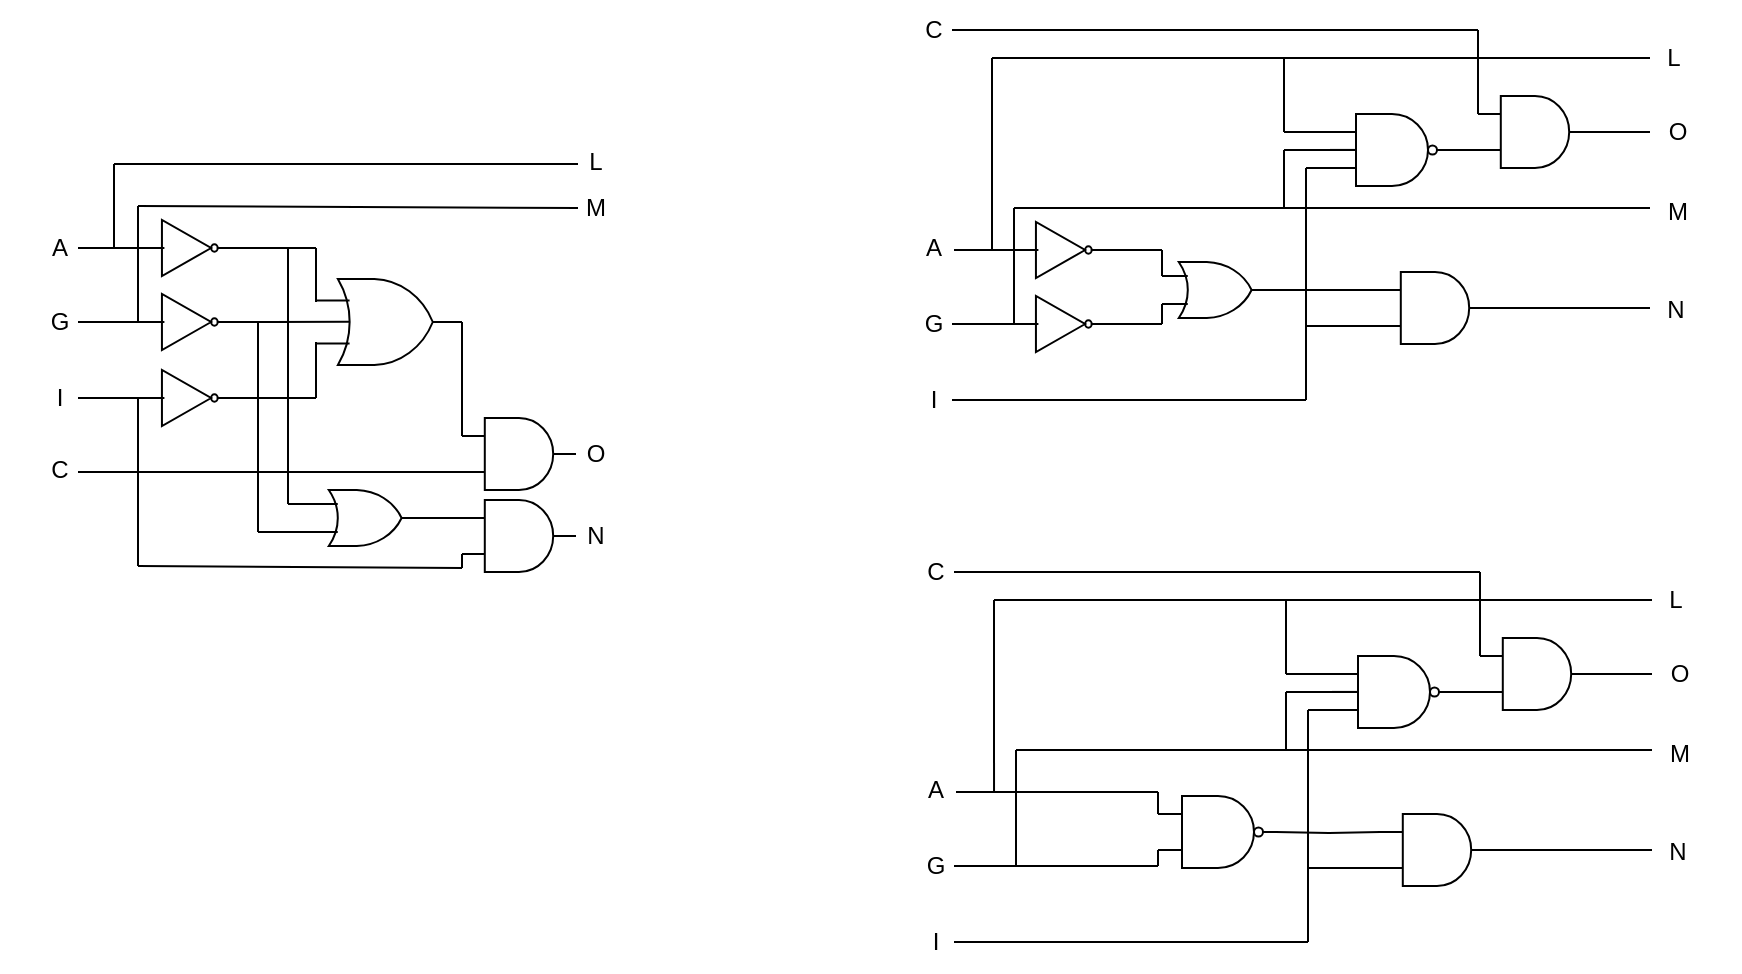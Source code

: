 <mxfile version="22.1.11" type="device">
  <diagram name="Page-1" id="7e0a89b8-554c-2b80-1dc8-d5c74ca68de4">
    <mxGraphModel dx="719" dy="374" grid="0" gridSize="1" guides="1" tooltips="1" connect="1" arrows="1" fold="1" page="1" pageScale="1" pageWidth="1100" pageHeight="850" background="none" math="0" shadow="0">
      <root>
        <mxCell id="0" />
        <mxCell id="1" parent="0" />
        <mxCell id="eKq03XPYlCZtATD7Uhrz-28" value="&lt;font color=&quot;#000000&quot;&gt;C&lt;/font&gt;" style="text;html=1;strokeColor=none;fillColor=none;align=center;verticalAlign=middle;whiteSpace=wrap;rounded=1;fontColor=#FFFFFF;labelBackgroundColor=none;" parent="1" vertex="1">
          <mxGeometry x="103" y="402" width="60" height="30" as="geometry" />
        </mxCell>
        <mxCell id="eKq03XPYlCZtATD7Uhrz-29" value="&lt;font color=&quot;#000000&quot;&gt;I&lt;/font&gt;" style="text;html=1;strokeColor=none;fillColor=none;align=center;verticalAlign=middle;whiteSpace=wrap;rounded=1;fontColor=#FFFFFF;labelBackgroundColor=none;" parent="1" vertex="1">
          <mxGeometry x="103" y="366" width="60" height="30" as="geometry" />
        </mxCell>
        <mxCell id="eKq03XPYlCZtATD7Uhrz-71" value="&lt;font color=&quot;#000000&quot;&gt;O&lt;/font&gt;" style="text;html=1;strokeColor=none;fillColor=none;align=center;verticalAlign=middle;whiteSpace=wrap;rounded=1;fontColor=#FFFFFF;labelBackgroundColor=none;" parent="1" vertex="1">
          <mxGeometry x="371" y="394" width="60" height="30" as="geometry" />
        </mxCell>
        <mxCell id="Qxl0rRIPpHOxQfB9q_Nb-8" value="" style="endArrow=none;html=1;rounded=1;strokeColor=default;fontColor=#FFFFFF;" parent="1" edge="1">
          <mxGeometry width="50" height="50" relative="1" as="geometry">
            <mxPoint x="142" y="381" as="sourcePoint" />
            <mxPoint x="177" y="380.97" as="targetPoint" />
          </mxGeometry>
        </mxCell>
        <mxCell id="Qxl0rRIPpHOxQfB9q_Nb-13" value="" style="verticalLabelPosition=bottom;shadow=0;dashed=0;align=center;html=1;verticalAlign=top;shape=mxgraph.electrical.logic_gates.inverter_2;fillColor=none;strokeColor=default;" parent="1" vertex="1">
          <mxGeometry x="177" y="367" width="41" height="28" as="geometry" />
        </mxCell>
        <mxCell id="Qxl0rRIPpHOxQfB9q_Nb-15" value="" style="verticalLabelPosition=bottom;shadow=0;dashed=0;align=center;html=1;verticalAlign=top;shape=mxgraph.electrical.logic_gates.logic_gate;operation=or;fillColor=none;strokeColor=default;" parent="1" vertex="1">
          <mxGeometry x="261" y="321.5" width="73" height="43" as="geometry" />
        </mxCell>
        <mxCell id="Qxl0rRIPpHOxQfB9q_Nb-16" value="" style="endArrow=none;html=1;rounded=0;entryX=1;entryY=0.5;entryDx=0;entryDy=0;entryPerimeter=0;strokeColor=default;" parent="1" edge="1">
          <mxGeometry width="50" height="50" relative="1" as="geometry">
            <mxPoint x="261" y="306" as="sourcePoint" />
            <mxPoint x="238.0" y="306.0" as="targetPoint" />
          </mxGeometry>
        </mxCell>
        <mxCell id="Qxl0rRIPpHOxQfB9q_Nb-17" value="" style="endArrow=none;html=1;rounded=0;strokeColor=default;exitX=0;exitY=0.267;exitDx=0;exitDy=0;exitPerimeter=0;" parent="1" source="Qxl0rRIPpHOxQfB9q_Nb-15" edge="1">
          <mxGeometry width="50" height="50" relative="1" as="geometry">
            <mxPoint x="261" y="325" as="sourcePoint" />
            <mxPoint x="261" y="306" as="targetPoint" />
          </mxGeometry>
        </mxCell>
        <mxCell id="Qxl0rRIPpHOxQfB9q_Nb-19" value="" style="endArrow=none;html=1;rounded=0;strokeColor=default;exitX=0.232;exitY=0.497;exitDx=0;exitDy=0;exitPerimeter=0;" parent="1" source="Qxl0rRIPpHOxQfB9q_Nb-15" edge="1">
          <mxGeometry width="50" height="50" relative="1" as="geometry">
            <mxPoint x="238" y="370" as="sourcePoint" />
            <mxPoint x="238" y="343" as="targetPoint" />
          </mxGeometry>
        </mxCell>
        <mxCell id="Qxl0rRIPpHOxQfB9q_Nb-20" value="" style="endArrow=none;html=1;rounded=0;strokeColor=default;" parent="1" edge="1">
          <mxGeometry width="50" height="50" relative="1" as="geometry">
            <mxPoint x="261" y="381" as="sourcePoint" />
            <mxPoint x="261" y="353" as="targetPoint" />
          </mxGeometry>
        </mxCell>
        <mxCell id="Qxl0rRIPpHOxQfB9q_Nb-22" value="" style="endArrow=none;html=1;rounded=0;entryX=1;entryY=0.5;entryDx=0;entryDy=0;entryPerimeter=0;strokeColor=default;" parent="1" edge="1">
          <mxGeometry width="50" height="50" relative="1" as="geometry">
            <mxPoint x="261" y="381" as="sourcePoint" />
            <mxPoint x="218" y="380.97" as="targetPoint" />
          </mxGeometry>
        </mxCell>
        <mxCell id="Qxl0rRIPpHOxQfB9q_Nb-24" value="" style="endArrow=none;html=1;rounded=0;strokeColor=default;" parent="1" edge="1">
          <mxGeometry width="50" height="50" relative="1" as="geometry">
            <mxPoint x="335" y="418" as="sourcePoint" />
            <mxPoint x="142" y="418" as="targetPoint" />
          </mxGeometry>
        </mxCell>
        <mxCell id="Qxl0rRIPpHOxQfB9q_Nb-25" value="" style="endArrow=none;html=1;rounded=0;strokeColor=default;exitX=0;exitY=0.25;exitDx=0;exitDy=0;exitPerimeter=0;" parent="1" source="Qxl0rRIPpHOxQfB9q_Nb-26" edge="1">
          <mxGeometry width="50" height="50" relative="1" as="geometry">
            <mxPoint x="334" y="401" as="sourcePoint" />
            <mxPoint x="334" y="343" as="targetPoint" />
          </mxGeometry>
        </mxCell>
        <mxCell id="Qxl0rRIPpHOxQfB9q_Nb-26" value="" style="verticalLabelPosition=bottom;shadow=0;dashed=0;align=center;html=1;verticalAlign=top;shape=mxgraph.electrical.logic_gates.logic_gate;operation=and;fillColor=none;strokeColor=default;" parent="1" vertex="1">
          <mxGeometry x="334" y="391" width="57" height="36" as="geometry" />
        </mxCell>
        <mxCell id="2BmUMJ3nlHUmstVJ6i5O-1" value="" style="endArrow=none;html=1;rounded=0;strokeColor=default;" parent="1" edge="1">
          <mxGeometry width="50" height="50" relative="1" as="geometry">
            <mxPoint x="247" y="434" as="sourcePoint" />
            <mxPoint x="247" y="306" as="targetPoint" />
          </mxGeometry>
        </mxCell>
        <mxCell id="2BmUMJ3nlHUmstVJ6i5O-2" value="" style="endArrow=none;html=1;rounded=0;strokeColor=default;" parent="1" edge="1">
          <mxGeometry width="50" height="50" relative="1" as="geometry">
            <mxPoint x="232" y="448" as="sourcePoint" />
            <mxPoint x="232" y="343" as="targetPoint" />
          </mxGeometry>
        </mxCell>
        <mxCell id="2BmUMJ3nlHUmstVJ6i5O-3" value="" style="endArrow=none;html=1;rounded=0;strokeColor=default;" parent="1" edge="1">
          <mxGeometry width="50" height="50" relative="1" as="geometry">
            <mxPoint x="259" y="434" as="sourcePoint" />
            <mxPoint x="247" y="434" as="targetPoint" />
          </mxGeometry>
        </mxCell>
        <mxCell id="2BmUMJ3nlHUmstVJ6i5O-4" value="" style="endArrow=none;html=1;rounded=0;strokeColor=default;" parent="1" edge="1">
          <mxGeometry width="50" height="50" relative="1" as="geometry">
            <mxPoint x="259" y="448" as="sourcePoint" />
            <mxPoint x="232" y="448" as="targetPoint" />
          </mxGeometry>
        </mxCell>
        <mxCell id="2BmUMJ3nlHUmstVJ6i5O-5" value="" style="verticalLabelPosition=bottom;shadow=0;dashed=0;align=center;html=1;verticalAlign=top;shape=mxgraph.electrical.logic_gates.logic_gate;operation=or;fillColor=none;strokeColor=default;" parent="1" vertex="1">
          <mxGeometry x="259" y="427" width="56" height="28" as="geometry" />
        </mxCell>
        <mxCell id="2BmUMJ3nlHUmstVJ6i5O-6" value="" style="endArrow=none;html=1;rounded=0;strokeColor=default;" parent="1" edge="1">
          <mxGeometry width="50" height="50" relative="1" as="geometry">
            <mxPoint x="172" y="465" as="sourcePoint" />
            <mxPoint x="172" y="381" as="targetPoint" />
          </mxGeometry>
        </mxCell>
        <mxCell id="2BmUMJ3nlHUmstVJ6i5O-7" value="" style="endArrow=none;html=1;rounded=0;strokeColor=default;" parent="1" edge="1">
          <mxGeometry width="50" height="50" relative="1" as="geometry">
            <mxPoint x="334" y="466" as="sourcePoint" />
            <mxPoint x="172" y="465" as="targetPoint" />
          </mxGeometry>
        </mxCell>
        <mxCell id="2BmUMJ3nlHUmstVJ6i5O-8" value="" style="verticalLabelPosition=bottom;shadow=0;dashed=0;align=center;html=1;verticalAlign=top;shape=mxgraph.electrical.logic_gates.logic_gate;operation=and;fillColor=none;strokeColor=default;" parent="1" vertex="1">
          <mxGeometry x="334" y="432" width="57" height="36" as="geometry" />
        </mxCell>
        <mxCell id="2BmUMJ3nlHUmstVJ6i5O-9" value="" style="endArrow=none;html=1;rounded=0;strokeColor=default;" parent="1" edge="1">
          <mxGeometry width="50" height="50" relative="1" as="geometry">
            <mxPoint x="334" y="466" as="sourcePoint" />
            <mxPoint x="334" y="459" as="targetPoint" />
          </mxGeometry>
        </mxCell>
        <mxCell id="2BmUMJ3nlHUmstVJ6i5O-10" value="&lt;font color=&quot;#000000&quot;&gt;N&lt;/font&gt;" style="text;html=1;strokeColor=none;fillColor=none;align=center;verticalAlign=middle;whiteSpace=wrap;rounded=1;fontColor=#FFFFFF;labelBackgroundColor=none;" parent="1" vertex="1">
          <mxGeometry x="371" y="435" width="60" height="30" as="geometry" />
        </mxCell>
        <mxCell id="2BmUMJ3nlHUmstVJ6i5O-11" value="" style="endArrow=none;html=1;rounded=0;strokeColor=default;" parent="1" edge="1">
          <mxGeometry width="50" height="50" relative="1" as="geometry">
            <mxPoint x="160" y="306" as="sourcePoint" />
            <mxPoint x="160" y="264" as="targetPoint" />
          </mxGeometry>
        </mxCell>
        <mxCell id="2BmUMJ3nlHUmstVJ6i5O-13" value="" style="endArrow=none;html=1;rounded=0;strokeColor=default;" parent="1" edge="1">
          <mxGeometry width="50" height="50" relative="1" as="geometry">
            <mxPoint x="392" y="264" as="sourcePoint" />
            <mxPoint x="160" y="264" as="targetPoint" />
          </mxGeometry>
        </mxCell>
        <mxCell id="2BmUMJ3nlHUmstVJ6i5O-14" value="" style="endArrow=none;html=1;rounded=0;strokeColor=default;" parent="1" edge="1">
          <mxGeometry width="50" height="50" relative="1" as="geometry">
            <mxPoint x="392" y="286" as="sourcePoint" />
            <mxPoint x="172" y="285" as="targetPoint" />
          </mxGeometry>
        </mxCell>
        <mxCell id="2BmUMJ3nlHUmstVJ6i5O-15" value="&lt;font color=&quot;#000000&quot;&gt;M&lt;/font&gt;" style="text;html=1;strokeColor=none;fillColor=none;align=center;verticalAlign=middle;whiteSpace=wrap;rounded=1;fontColor=#FFFFFF;labelBackgroundColor=none;" parent="1" vertex="1">
          <mxGeometry x="371" y="271" width="60" height="30" as="geometry" />
        </mxCell>
        <mxCell id="2BmUMJ3nlHUmstVJ6i5O-16" value="&lt;font color=&quot;#000000&quot;&gt;L&lt;/font&gt;" style="text;html=1;strokeColor=none;fillColor=none;align=center;verticalAlign=middle;whiteSpace=wrap;rounded=1;fontColor=#FFFFFF;labelBackgroundColor=none;" parent="1" vertex="1">
          <mxGeometry x="371" y="248" width="60" height="30" as="geometry" />
        </mxCell>
        <mxCell id="XIjXLoLlB6vYeK3w1VpP-102" value="&lt;font color=&quot;#000000&quot;&gt;C&lt;/font&gt;" style="text;html=1;strokeColor=none;fillColor=none;align=center;verticalAlign=middle;whiteSpace=wrap;rounded=1;fontColor=#FFFFFF;labelBackgroundColor=none;" parent="1" vertex="1">
          <mxGeometry x="540" y="182" width="60" height="30" as="geometry" />
        </mxCell>
        <mxCell id="XIjXLoLlB6vYeK3w1VpP-103" value="&lt;font color=&quot;#000000&quot;&gt;I&lt;/font&gt;" style="text;html=1;strokeColor=none;fillColor=none;align=center;verticalAlign=middle;whiteSpace=wrap;rounded=1;fontColor=#FFFFFF;labelBackgroundColor=none;" parent="1" vertex="1">
          <mxGeometry x="540" y="367" width="60" height="30" as="geometry" />
        </mxCell>
        <mxCell id="XIjXLoLlB6vYeK3w1VpP-104" value="&lt;font color=&quot;#000000&quot;&gt;G&lt;/font&gt;" style="text;html=1;strokeColor=none;fillColor=none;align=center;verticalAlign=middle;whiteSpace=wrap;rounded=1;fontColor=#FFFFFF;labelBackgroundColor=none;" parent="1" vertex="1">
          <mxGeometry x="540" y="329" width="60" height="30" as="geometry" />
        </mxCell>
        <mxCell id="XIjXLoLlB6vYeK3w1VpP-105" value="" style="endArrow=none;html=1;rounded=1;strokeColor=default;fontColor=#FFFFFF;entryX=0;entryY=0.5;entryDx=0;entryDy=0;entryPerimeter=0;" parent="1" target="XIjXLoLlB6vYeK3w1VpP-110" edge="1">
          <mxGeometry width="50" height="50" relative="1" as="geometry">
            <mxPoint x="580" y="307" as="sourcePoint" />
            <mxPoint x="603" y="307" as="targetPoint" />
          </mxGeometry>
        </mxCell>
        <mxCell id="XIjXLoLlB6vYeK3w1VpP-106" value="&lt;font color=&quot;#000000&quot;&gt;A&lt;/font&gt;" style="text;html=1;strokeColor=none;fillColor=none;align=center;verticalAlign=middle;whiteSpace=wrap;rounded=1;fontColor=#FFFFFF;labelBackgroundColor=none;" parent="1" vertex="1">
          <mxGeometry x="540" y="291" width="60" height="30" as="geometry" />
        </mxCell>
        <mxCell id="XIjXLoLlB6vYeK3w1VpP-107" value="&lt;font color=&quot;#000000&quot;&gt;O&lt;/font&gt;" style="text;html=1;strokeColor=none;fillColor=none;align=center;verticalAlign=middle;whiteSpace=wrap;rounded=1;fontColor=#FFFFFF;labelBackgroundColor=none;" parent="1" vertex="1">
          <mxGeometry x="912" y="233" width="60" height="30" as="geometry" />
        </mxCell>
        <mxCell id="XIjXLoLlB6vYeK3w1VpP-108" value="" style="endArrow=none;html=1;rounded=1;strokeColor=default;fontColor=#FFFFFF;entryX=0;entryY=0.5;entryDx=0;entryDy=0;entryPerimeter=0;" parent="1" target="XIjXLoLlB6vYeK3w1VpP-111" edge="1">
          <mxGeometry width="50" height="50" relative="1" as="geometry">
            <mxPoint x="579" y="343.98" as="sourcePoint" />
            <mxPoint x="602" y="343.98" as="targetPoint" />
          </mxGeometry>
        </mxCell>
        <mxCell id="XIjXLoLlB6vYeK3w1VpP-110" value="" style="verticalLabelPosition=bottom;shadow=0;dashed=0;align=center;html=1;verticalAlign=top;shape=mxgraph.electrical.logic_gates.inverter_2;fillColor=none;strokeColor=default;" parent="1" vertex="1">
          <mxGeometry x="614" y="293" width="41" height="28" as="geometry" />
        </mxCell>
        <mxCell id="XIjXLoLlB6vYeK3w1VpP-111" value="" style="verticalLabelPosition=bottom;shadow=0;dashed=0;align=center;html=1;verticalAlign=top;shape=mxgraph.electrical.logic_gates.inverter_2;fillColor=none;strokeColor=default;" parent="1" vertex="1">
          <mxGeometry x="614" y="330" width="41" height="28" as="geometry" />
        </mxCell>
        <mxCell id="XIjXLoLlB6vYeK3w1VpP-114" value="" style="endArrow=none;html=1;rounded=0;entryX=1;entryY=0.5;entryDx=0;entryDy=0;entryPerimeter=0;strokeColor=default;" parent="1" target="XIjXLoLlB6vYeK3w1VpP-110" edge="1">
          <mxGeometry width="50" height="50" relative="1" as="geometry">
            <mxPoint x="684" y="307" as="sourcePoint" />
            <mxPoint x="752" y="312" as="targetPoint" />
          </mxGeometry>
        </mxCell>
        <mxCell id="XIjXLoLlB6vYeK3w1VpP-115" value="" style="endArrow=none;html=1;rounded=0;strokeColor=default;exitX=0;exitY=0.25;exitDx=0;exitDy=0;exitPerimeter=0;" parent="1" source="XIjXLoLlB6vYeK3w1VpP-127" edge="1">
          <mxGeometry width="50" height="50" relative="1" as="geometry">
            <mxPoint x="684" y="344" as="sourcePoint" />
            <mxPoint x="684" y="307" as="targetPoint" />
          </mxGeometry>
        </mxCell>
        <mxCell id="XIjXLoLlB6vYeK3w1VpP-116" value="" style="endArrow=none;html=1;rounded=0;strokeColor=default;" parent="1" edge="1">
          <mxGeometry width="50" height="50" relative="1" as="geometry">
            <mxPoint x="684" y="344" as="sourcePoint" />
            <mxPoint x="655" y="344" as="targetPoint" />
          </mxGeometry>
        </mxCell>
        <mxCell id="XIjXLoLlB6vYeK3w1VpP-120" value="" style="endArrow=none;html=1;rounded=0;strokeColor=default;" parent="1" edge="1">
          <mxGeometry width="50" height="50" relative="1" as="geometry">
            <mxPoint x="842" y="197" as="sourcePoint" />
            <mxPoint x="579" y="197" as="targetPoint" />
          </mxGeometry>
        </mxCell>
        <mxCell id="XIjXLoLlB6vYeK3w1VpP-122" value="" style="verticalLabelPosition=bottom;shadow=0;dashed=0;align=center;html=1;verticalAlign=top;shape=mxgraph.electrical.logic_gates.logic_gate;operation=and;fillColor=none;strokeColor=default;" parent="1" vertex="1">
          <mxGeometry x="842" y="230" width="57" height="36" as="geometry" />
        </mxCell>
        <mxCell id="XIjXLoLlB6vYeK3w1VpP-127" value="" style="verticalLabelPosition=bottom;shadow=0;dashed=0;align=center;html=1;verticalAlign=top;shape=mxgraph.electrical.logic_gates.logic_gate;operation=or;fillColor=none;strokeColor=default;" parent="1" vertex="1">
          <mxGeometry x="684" y="313" width="56" height="28" as="geometry" />
        </mxCell>
        <mxCell id="XIjXLoLlB6vYeK3w1VpP-130" value="" style="verticalLabelPosition=bottom;shadow=0;dashed=0;align=center;html=1;verticalAlign=top;shape=mxgraph.electrical.logic_gates.logic_gate;operation=and;fillColor=none;strokeColor=default;" parent="1" vertex="1">
          <mxGeometry x="792" y="318" width="57" height="36" as="geometry" />
        </mxCell>
        <mxCell id="XIjXLoLlB6vYeK3w1VpP-132" value="&lt;font color=&quot;#000000&quot;&gt;N&lt;/font&gt;" style="text;html=1;strokeColor=none;fillColor=none;align=center;verticalAlign=middle;whiteSpace=wrap;rounded=1;fontColor=#FFFFFF;labelBackgroundColor=none;" parent="1" vertex="1">
          <mxGeometry x="911" y="322" width="60" height="30" as="geometry" />
        </mxCell>
        <mxCell id="XIjXLoLlB6vYeK3w1VpP-134" value="" style="endArrow=none;html=1;rounded=0;strokeColor=default;" parent="1" edge="1">
          <mxGeometry width="50" height="50" relative="1" as="geometry">
            <mxPoint x="610" y="344" as="sourcePoint" />
            <mxPoint x="610" y="286" as="targetPoint" />
          </mxGeometry>
        </mxCell>
        <mxCell id="XIjXLoLlB6vYeK3w1VpP-135" value="" style="endArrow=none;html=1;rounded=0;entryX=1;entryY=0.5;entryDx=0;entryDy=0;entryPerimeter=0;strokeColor=default;" parent="1" edge="1">
          <mxGeometry width="50" height="50" relative="1" as="geometry">
            <mxPoint x="928" y="211" as="sourcePoint" />
            <mxPoint x="599" y="211.0" as="targetPoint" />
          </mxGeometry>
        </mxCell>
        <mxCell id="XIjXLoLlB6vYeK3w1VpP-136" value="" style="endArrow=none;html=1;rounded=0;entryX=1;entryY=0.5;entryDx=0;entryDy=0;entryPerimeter=0;strokeColor=default;" parent="1" edge="1">
          <mxGeometry width="50" height="50" relative="1" as="geometry">
            <mxPoint x="928" y="286" as="sourcePoint" />
            <mxPoint x="610" y="286.0" as="targetPoint" />
          </mxGeometry>
        </mxCell>
        <mxCell id="XIjXLoLlB6vYeK3w1VpP-137" value="&lt;font color=&quot;#000000&quot;&gt;M&lt;/font&gt;" style="text;html=1;strokeColor=none;fillColor=none;align=center;verticalAlign=middle;whiteSpace=wrap;rounded=1;fontColor=#FFFFFF;labelBackgroundColor=none;" parent="1" vertex="1">
          <mxGeometry x="912" y="273" width="60" height="30" as="geometry" />
        </mxCell>
        <mxCell id="XIjXLoLlB6vYeK3w1VpP-138" value="&lt;font color=&quot;#000000&quot;&gt;L&lt;/font&gt;" style="text;html=1;strokeColor=none;fillColor=none;align=center;verticalAlign=middle;whiteSpace=wrap;rounded=1;fontColor=#FFFFFF;labelBackgroundColor=none;" parent="1" vertex="1">
          <mxGeometry x="910" y="196" width="60" height="30" as="geometry" />
        </mxCell>
        <mxCell id="XIjXLoLlB6vYeK3w1VpP-139" value="" style="verticalLabelPosition=bottom;shadow=0;dashed=0;align=center;html=1;verticalAlign=top;shape=mxgraph.electrical.logic_gates.logic_gate;operation=and;negating=1;negSize=0.15;" parent="1" vertex="1">
          <mxGeometry x="769" y="239" width="60" height="36" as="geometry" />
        </mxCell>
        <mxCell id="XIjXLoLlB6vYeK3w1VpP-140" value="" style="endArrow=none;html=1;rounded=0;strokeColor=default;entryX=0;entryY=0.75;entryDx=0;entryDy=0;entryPerimeter=0;" parent="1" target="XIjXLoLlB6vYeK3w1VpP-127" edge="1">
          <mxGeometry width="50" height="50" relative="1" as="geometry">
            <mxPoint x="684" y="344" as="sourcePoint" />
            <mxPoint x="684" y="337" as="targetPoint" />
          </mxGeometry>
        </mxCell>
        <mxCell id="XIjXLoLlB6vYeK3w1VpP-141" style="edgeStyle=orthogonalEdgeStyle;rounded=0;orthogonalLoop=1;jettySize=auto;html=1;exitX=1;exitY=0.5;exitDx=0;exitDy=0;exitPerimeter=0;entryX=0;entryY=0.25;entryDx=0;entryDy=0;entryPerimeter=0;endArrow=none;endFill=0;" parent="1" source="XIjXLoLlB6vYeK3w1VpP-127" target="XIjXLoLlB6vYeK3w1VpP-130" edge="1">
          <mxGeometry relative="1" as="geometry">
            <mxPoint x="817.0" y="327.0" as="sourcePoint" />
          </mxGeometry>
        </mxCell>
        <mxCell id="XIjXLoLlB6vYeK3w1VpP-142" value="" style="endArrow=none;html=1;rounded=0;strokeColor=default;" parent="1" edge="1">
          <mxGeometry width="50" height="50" relative="1" as="geometry">
            <mxPoint x="756" y="382.0" as="sourcePoint" />
            <mxPoint x="756" y="266" as="targetPoint" />
          </mxGeometry>
        </mxCell>
        <mxCell id="XIjXLoLlB6vYeK3w1VpP-143" value="" style="endArrow=none;html=1;rounded=0;strokeColor=default;entryX=0;entryY=0.75;entryDx=0;entryDy=0;entryPerimeter=0;" parent="1" target="XIjXLoLlB6vYeK3w1VpP-130" edge="1">
          <mxGeometry width="50" height="50" relative="1" as="geometry">
            <mxPoint x="777" y="345" as="sourcePoint" />
            <mxPoint x="778" y="346" as="targetPoint" />
          </mxGeometry>
        </mxCell>
        <mxCell id="XIjXLoLlB6vYeK3w1VpP-145" value="" style="endArrow=none;html=1;rounded=0;strokeColor=default;exitX=0.817;exitY=0.533;exitDx=0;exitDy=0;exitPerimeter=0;" parent="1" edge="1">
          <mxGeometry width="50" height="50" relative="1" as="geometry">
            <mxPoint x="599.02" y="306.99" as="sourcePoint" />
            <mxPoint x="599" y="211" as="targetPoint" />
          </mxGeometry>
        </mxCell>
        <mxCell id="XIjXLoLlB6vYeK3w1VpP-149" value="" style="endArrow=none;html=1;rounded=1;strokeColor=default;fontColor=#FFFFFF;" parent="1" edge="1">
          <mxGeometry width="50" height="50" relative="1" as="geometry">
            <mxPoint x="579" y="382" as="sourcePoint" />
            <mxPoint x="756" y="382" as="targetPoint" />
          </mxGeometry>
        </mxCell>
        <mxCell id="XIjXLoLlB6vYeK3w1VpP-150" value="" style="endArrow=none;html=1;rounded=0;strokeColor=default;entryX=0;entryY=0.75;entryDx=0;entryDy=0;entryPerimeter=0;" parent="1" target="XIjXLoLlB6vYeK3w1VpP-130" edge="1">
          <mxGeometry width="50" height="50" relative="1" as="geometry">
            <mxPoint x="756" y="345" as="sourcePoint" />
            <mxPoint x="836" y="345" as="targetPoint" />
          </mxGeometry>
        </mxCell>
        <mxCell id="XIjXLoLlB6vYeK3w1VpP-152" value="" style="endArrow=none;html=1;rounded=0;strokeColor=default;" parent="1" edge="1">
          <mxGeometry width="50" height="50" relative="1" as="geometry">
            <mxPoint x="769" y="266" as="sourcePoint" />
            <mxPoint x="756" y="266" as="targetPoint" />
          </mxGeometry>
        </mxCell>
        <mxCell id="XIjXLoLlB6vYeK3w1VpP-153" value="" style="endArrow=none;html=1;rounded=0;strokeColor=default;" parent="1" edge="1">
          <mxGeometry width="50" height="50" relative="1" as="geometry">
            <mxPoint x="745" y="257" as="sourcePoint" />
            <mxPoint x="745" y="286" as="targetPoint" />
          </mxGeometry>
        </mxCell>
        <mxCell id="XIjXLoLlB6vYeK3w1VpP-154" value="" style="endArrow=none;html=1;rounded=0;strokeColor=default;" parent="1" edge="1">
          <mxGeometry width="50" height="50" relative="1" as="geometry">
            <mxPoint x="781" y="256.96" as="sourcePoint" />
            <mxPoint x="768" y="256.96" as="targetPoint" />
          </mxGeometry>
        </mxCell>
        <mxCell id="XIjXLoLlB6vYeK3w1VpP-155" value="" style="endArrow=none;html=1;rounded=0;strokeColor=default;" parent="1" edge="1">
          <mxGeometry width="50" height="50" relative="1" as="geometry">
            <mxPoint x="781" y="256.96" as="sourcePoint" />
            <mxPoint x="745" y="257" as="targetPoint" />
          </mxGeometry>
        </mxCell>
        <mxCell id="XIjXLoLlB6vYeK3w1VpP-156" value="" style="endArrow=none;html=1;rounded=0;strokeColor=default;" parent="1" edge="1">
          <mxGeometry width="50" height="50" relative="1" as="geometry">
            <mxPoint x="745" y="211" as="sourcePoint" />
            <mxPoint x="745" y="248" as="targetPoint" />
          </mxGeometry>
        </mxCell>
        <mxCell id="XIjXLoLlB6vYeK3w1VpP-157" value="" style="endArrow=none;html=1;rounded=0;strokeColor=default;" parent="1" edge="1">
          <mxGeometry width="50" height="50" relative="1" as="geometry">
            <mxPoint x="769" y="248.0" as="sourcePoint" />
            <mxPoint x="745" y="248" as="targetPoint" />
          </mxGeometry>
        </mxCell>
        <mxCell id="XIjXLoLlB6vYeK3w1VpP-158" style="edgeStyle=orthogonalEdgeStyle;rounded=0;orthogonalLoop=1;jettySize=auto;html=1;exitX=1;exitY=0.5;exitDx=0;exitDy=0;exitPerimeter=0;entryX=0;entryY=0.75;entryDx=0;entryDy=0;entryPerimeter=0;endArrow=none;endFill=0;" parent="1" source="XIjXLoLlB6vYeK3w1VpP-139" target="XIjXLoLlB6vYeK3w1VpP-122" edge="1">
          <mxGeometry relative="1" as="geometry" />
        </mxCell>
        <mxCell id="XIjXLoLlB6vYeK3w1VpP-159" value="" style="endArrow=none;html=1;rounded=0;strokeColor=default;" parent="1" edge="1">
          <mxGeometry width="50" height="50" relative="1" as="geometry">
            <mxPoint x="842" y="197" as="sourcePoint" />
            <mxPoint x="842" y="239" as="targetPoint" />
          </mxGeometry>
        </mxCell>
        <mxCell id="XIjXLoLlB6vYeK3w1VpP-161" value="" style="endArrow=none;html=1;rounded=0;strokeColor=default;" parent="1" edge="1">
          <mxGeometry width="50" height="50" relative="1" as="geometry">
            <mxPoint x="928" y="247.95" as="sourcePoint" />
            <mxPoint x="892" y="247.99" as="targetPoint" />
          </mxGeometry>
        </mxCell>
        <mxCell id="XIjXLoLlB6vYeK3w1VpP-163" value="" style="endArrow=none;html=1;rounded=0;strokeColor=default;" parent="1" edge="1">
          <mxGeometry width="50" height="50" relative="1" as="geometry">
            <mxPoint x="928" y="336" as="sourcePoint" />
            <mxPoint x="849" y="336.02" as="targetPoint" />
          </mxGeometry>
        </mxCell>
        <mxCell id="XIjXLoLlB6vYeK3w1VpP-187" value="&lt;font color=&quot;#000000&quot;&gt;G&lt;/font&gt;" style="text;html=1;strokeColor=none;fillColor=none;align=center;verticalAlign=middle;whiteSpace=wrap;rounded=1;fontColor=#FFFFFF;labelBackgroundColor=none;" parent="1" vertex="1">
          <mxGeometry x="103" y="328" width="60" height="30" as="geometry" />
        </mxCell>
        <mxCell id="XIjXLoLlB6vYeK3w1VpP-188" value="" style="endArrow=none;html=1;rounded=1;strokeColor=default;fontColor=#FFFFFF;entryX=0;entryY=0.5;entryDx=0;entryDy=0;entryPerimeter=0;" parent="1" edge="1">
          <mxGeometry width="50" height="50" relative="1" as="geometry">
            <mxPoint x="142" y="306" as="sourcePoint" />
            <mxPoint x="177" y="306.0" as="targetPoint" />
          </mxGeometry>
        </mxCell>
        <mxCell id="XIjXLoLlB6vYeK3w1VpP-189" value="&lt;font color=&quot;#000000&quot;&gt;A&lt;/font&gt;" style="text;html=1;strokeColor=none;fillColor=none;align=center;verticalAlign=middle;whiteSpace=wrap;rounded=1;fontColor=#FFFFFF;labelBackgroundColor=none;" parent="1" vertex="1">
          <mxGeometry x="103" y="291" width="60" height="30" as="geometry" />
        </mxCell>
        <mxCell id="XIjXLoLlB6vYeK3w1VpP-190" value="" style="endArrow=none;html=1;rounded=1;strokeColor=default;fontColor=#FFFFFF;entryX=0;entryY=0.5;entryDx=0;entryDy=0;entryPerimeter=0;" parent="1" edge="1">
          <mxGeometry width="50" height="50" relative="1" as="geometry">
            <mxPoint x="142" y="343.0" as="sourcePoint" />
            <mxPoint x="177" y="343.02" as="targetPoint" />
          </mxGeometry>
        </mxCell>
        <mxCell id="XIjXLoLlB6vYeK3w1VpP-191" value="" style="verticalLabelPosition=bottom;shadow=0;dashed=0;align=center;html=1;verticalAlign=top;shape=mxgraph.electrical.logic_gates.inverter_2;fillColor=none;strokeColor=default;" parent="1" vertex="1">
          <mxGeometry x="177" y="292" width="41" height="28" as="geometry" />
        </mxCell>
        <mxCell id="XIjXLoLlB6vYeK3w1VpP-192" value="" style="verticalLabelPosition=bottom;shadow=0;dashed=0;align=center;html=1;verticalAlign=top;shape=mxgraph.electrical.logic_gates.inverter_2;fillColor=none;strokeColor=default;" parent="1" vertex="1">
          <mxGeometry x="177" y="329" width="41" height="28" as="geometry" />
        </mxCell>
        <mxCell id="XIjXLoLlB6vYeK3w1VpP-193" value="" style="endArrow=none;html=1;rounded=0;entryX=1;entryY=0.5;entryDx=0;entryDy=0;entryPerimeter=0;strokeColor=default;" parent="1" target="XIjXLoLlB6vYeK3w1VpP-191" edge="1">
          <mxGeometry width="50" height="50" relative="1" as="geometry">
            <mxPoint x="247" y="306" as="sourcePoint" />
            <mxPoint x="315" y="311" as="targetPoint" />
          </mxGeometry>
        </mxCell>
        <mxCell id="XIjXLoLlB6vYeK3w1VpP-194" value="" style="endArrow=none;html=1;rounded=0;strokeColor=default;exitX=0;exitY=0.25;exitDx=0;exitDy=0;exitPerimeter=0;" parent="1" edge="1">
          <mxGeometry width="50" height="50" relative="1" as="geometry">
            <mxPoint x="247" y="319" as="sourcePoint" />
            <mxPoint x="247" y="306" as="targetPoint" />
          </mxGeometry>
        </mxCell>
        <mxCell id="XIjXLoLlB6vYeK3w1VpP-195" value="" style="endArrow=none;html=1;rounded=0;strokeColor=default;" parent="1" edge="1">
          <mxGeometry width="50" height="50" relative="1" as="geometry">
            <mxPoint x="247" y="343" as="sourcePoint" />
            <mxPoint x="218" y="343" as="targetPoint" />
          </mxGeometry>
        </mxCell>
        <mxCell id="XIjXLoLlB6vYeK3w1VpP-196" value="" style="endArrow=none;html=1;rounded=0;strokeColor=default;" parent="1" edge="1">
          <mxGeometry width="50" height="50" relative="1" as="geometry">
            <mxPoint x="172" y="343" as="sourcePoint" />
            <mxPoint x="172" y="285" as="targetPoint" />
          </mxGeometry>
        </mxCell>
        <mxCell id="XIjXLoLlB6vYeK3w1VpP-197" value="" style="endArrow=none;html=1;rounded=0;strokeColor=default;entryX=0;entryY=0.75;entryDx=0;entryDy=0;entryPerimeter=0;" parent="1" edge="1">
          <mxGeometry width="50" height="50" relative="1" as="geometry">
            <mxPoint x="247" y="343" as="sourcePoint" />
            <mxPoint x="247" y="333" as="targetPoint" />
          </mxGeometry>
        </mxCell>
        <mxCell id="XIjXLoLlB6vYeK3w1VpP-204" style="edgeStyle=orthogonalEdgeStyle;rounded=0;orthogonalLoop=1;jettySize=auto;html=1;exitX=1;exitY=0.5;exitDx=0;exitDy=0;exitPerimeter=0;entryX=0;entryY=0.25;entryDx=0;entryDy=0;entryPerimeter=0;endArrow=none;endFill=0;" parent="1" source="2BmUMJ3nlHUmstVJ6i5O-5" target="2BmUMJ3nlHUmstVJ6i5O-8" edge="1">
          <mxGeometry relative="1" as="geometry" />
        </mxCell>
        <mxCell id="Jf-b3HZ1PslNFUvywrI3-1" value="&lt;font color=&quot;#000000&quot;&gt;C&lt;/font&gt;" style="text;html=1;strokeColor=none;fillColor=none;align=center;verticalAlign=middle;whiteSpace=wrap;rounded=1;fontColor=#FFFFFF;labelBackgroundColor=none;" vertex="1" parent="1">
          <mxGeometry x="541" y="453" width="60" height="30" as="geometry" />
        </mxCell>
        <mxCell id="Jf-b3HZ1PslNFUvywrI3-2" value="&lt;font color=&quot;#000000&quot;&gt;I&lt;/font&gt;" style="text;html=1;strokeColor=none;fillColor=none;align=center;verticalAlign=middle;whiteSpace=wrap;rounded=1;fontColor=#FFFFFF;labelBackgroundColor=none;" vertex="1" parent="1">
          <mxGeometry x="541" y="638" width="60" height="30" as="geometry" />
        </mxCell>
        <mxCell id="Jf-b3HZ1PslNFUvywrI3-3" value="&lt;font color=&quot;#000000&quot;&gt;G&lt;/font&gt;" style="text;html=1;strokeColor=none;fillColor=none;align=center;verticalAlign=middle;whiteSpace=wrap;rounded=1;fontColor=#FFFFFF;labelBackgroundColor=none;" vertex="1" parent="1">
          <mxGeometry x="541" y="600" width="60" height="30" as="geometry" />
        </mxCell>
        <mxCell id="Jf-b3HZ1PslNFUvywrI3-4" value="" style="endArrow=none;html=1;rounded=1;strokeColor=default;fontColor=#FFFFFF;" edge="1" parent="1">
          <mxGeometry width="50" height="50" relative="1" as="geometry">
            <mxPoint x="581" y="578" as="sourcePoint" />
            <mxPoint x="682" y="578" as="targetPoint" />
          </mxGeometry>
        </mxCell>
        <mxCell id="Jf-b3HZ1PslNFUvywrI3-5" value="&lt;font color=&quot;#000000&quot;&gt;A&lt;/font&gt;" style="text;html=1;strokeColor=none;fillColor=none;align=center;verticalAlign=middle;whiteSpace=wrap;rounded=1;fontColor=#FFFFFF;labelBackgroundColor=none;" vertex="1" parent="1">
          <mxGeometry x="541" y="562" width="60" height="30" as="geometry" />
        </mxCell>
        <mxCell id="Jf-b3HZ1PslNFUvywrI3-6" value="&lt;font color=&quot;#000000&quot;&gt;O&lt;/font&gt;" style="text;html=1;strokeColor=none;fillColor=none;align=center;verticalAlign=middle;whiteSpace=wrap;rounded=1;fontColor=#FFFFFF;labelBackgroundColor=none;" vertex="1" parent="1">
          <mxGeometry x="913" y="504" width="60" height="30" as="geometry" />
        </mxCell>
        <mxCell id="Jf-b3HZ1PslNFUvywrI3-7" value="" style="endArrow=none;html=1;rounded=1;strokeColor=default;fontColor=#FFFFFF;" edge="1" parent="1">
          <mxGeometry width="50" height="50" relative="1" as="geometry">
            <mxPoint x="580" y="614.98" as="sourcePoint" />
            <mxPoint x="682" y="615" as="targetPoint" />
          </mxGeometry>
        </mxCell>
        <mxCell id="Jf-b3HZ1PslNFUvywrI3-13" value="" style="endArrow=none;html=1;rounded=0;strokeColor=default;" edge="1" parent="1">
          <mxGeometry width="50" height="50" relative="1" as="geometry">
            <mxPoint x="843" y="468" as="sourcePoint" />
            <mxPoint x="580" y="468" as="targetPoint" />
          </mxGeometry>
        </mxCell>
        <mxCell id="Jf-b3HZ1PslNFUvywrI3-14" value="" style="verticalLabelPosition=bottom;shadow=0;dashed=0;align=center;html=1;verticalAlign=top;shape=mxgraph.electrical.logic_gates.logic_gate;operation=and;fillColor=none;strokeColor=default;" vertex="1" parent="1">
          <mxGeometry x="843" y="501" width="57" height="36" as="geometry" />
        </mxCell>
        <mxCell id="Jf-b3HZ1PslNFUvywrI3-16" value="" style="verticalLabelPosition=bottom;shadow=0;dashed=0;align=center;html=1;verticalAlign=top;shape=mxgraph.electrical.logic_gates.logic_gate;operation=and;fillColor=none;strokeColor=default;" vertex="1" parent="1">
          <mxGeometry x="793" y="589" width="57" height="36" as="geometry" />
        </mxCell>
        <mxCell id="Jf-b3HZ1PslNFUvywrI3-17" value="&lt;font color=&quot;#000000&quot;&gt;N&lt;/font&gt;" style="text;html=1;strokeColor=none;fillColor=none;align=center;verticalAlign=middle;whiteSpace=wrap;rounded=1;fontColor=#FFFFFF;labelBackgroundColor=none;" vertex="1" parent="1">
          <mxGeometry x="912" y="593" width="60" height="30" as="geometry" />
        </mxCell>
        <mxCell id="Jf-b3HZ1PslNFUvywrI3-18" value="" style="endArrow=none;html=1;rounded=0;strokeColor=default;" edge="1" parent="1">
          <mxGeometry width="50" height="50" relative="1" as="geometry">
            <mxPoint x="611" y="615" as="sourcePoint" />
            <mxPoint x="611" y="557" as="targetPoint" />
          </mxGeometry>
        </mxCell>
        <mxCell id="Jf-b3HZ1PslNFUvywrI3-19" value="" style="endArrow=none;html=1;rounded=0;entryX=1;entryY=0.5;entryDx=0;entryDy=0;entryPerimeter=0;strokeColor=default;" edge="1" parent="1">
          <mxGeometry width="50" height="50" relative="1" as="geometry">
            <mxPoint x="929" y="482" as="sourcePoint" />
            <mxPoint x="600" y="482.0" as="targetPoint" />
          </mxGeometry>
        </mxCell>
        <mxCell id="Jf-b3HZ1PslNFUvywrI3-20" value="" style="endArrow=none;html=1;rounded=0;entryX=1;entryY=0.5;entryDx=0;entryDy=0;entryPerimeter=0;strokeColor=default;" edge="1" parent="1">
          <mxGeometry width="50" height="50" relative="1" as="geometry">
            <mxPoint x="929" y="557" as="sourcePoint" />
            <mxPoint x="611" y="557" as="targetPoint" />
          </mxGeometry>
        </mxCell>
        <mxCell id="Jf-b3HZ1PslNFUvywrI3-21" value="&lt;font color=&quot;#000000&quot;&gt;M&lt;/font&gt;" style="text;html=1;strokeColor=none;fillColor=none;align=center;verticalAlign=middle;whiteSpace=wrap;rounded=1;fontColor=#FFFFFF;labelBackgroundColor=none;" vertex="1" parent="1">
          <mxGeometry x="913" y="544" width="60" height="30" as="geometry" />
        </mxCell>
        <mxCell id="Jf-b3HZ1PslNFUvywrI3-22" value="&lt;font color=&quot;#000000&quot;&gt;L&lt;/font&gt;" style="text;html=1;strokeColor=none;fillColor=none;align=center;verticalAlign=middle;whiteSpace=wrap;rounded=1;fontColor=#FFFFFF;labelBackgroundColor=none;" vertex="1" parent="1">
          <mxGeometry x="911" y="467" width="60" height="30" as="geometry" />
        </mxCell>
        <mxCell id="Jf-b3HZ1PslNFUvywrI3-23" value="" style="verticalLabelPosition=bottom;shadow=0;dashed=0;align=center;html=1;verticalAlign=top;shape=mxgraph.electrical.logic_gates.logic_gate;operation=and;negating=1;negSize=0.15;" vertex="1" parent="1">
          <mxGeometry x="770" y="510" width="60" height="36" as="geometry" />
        </mxCell>
        <mxCell id="Jf-b3HZ1PslNFUvywrI3-25" style="edgeStyle=orthogonalEdgeStyle;rounded=0;orthogonalLoop=1;jettySize=auto;html=1;exitX=1;exitY=0.5;exitDx=0;exitDy=0;exitPerimeter=0;entryX=0;entryY=0.25;entryDx=0;entryDy=0;entryPerimeter=0;endArrow=none;endFill=0;" edge="1" parent="1" target="Jf-b3HZ1PslNFUvywrI3-16">
          <mxGeometry relative="1" as="geometry">
            <mxPoint x="741" y="598" as="sourcePoint" />
          </mxGeometry>
        </mxCell>
        <mxCell id="Jf-b3HZ1PslNFUvywrI3-26" value="" style="endArrow=none;html=1;rounded=0;strokeColor=default;" edge="1" parent="1">
          <mxGeometry width="50" height="50" relative="1" as="geometry">
            <mxPoint x="757" y="653.0" as="sourcePoint" />
            <mxPoint x="757" y="537" as="targetPoint" />
          </mxGeometry>
        </mxCell>
        <mxCell id="Jf-b3HZ1PslNFUvywrI3-27" value="" style="endArrow=none;html=1;rounded=0;strokeColor=default;entryX=0;entryY=0.75;entryDx=0;entryDy=0;entryPerimeter=0;" edge="1" parent="1" target="Jf-b3HZ1PslNFUvywrI3-16">
          <mxGeometry width="50" height="50" relative="1" as="geometry">
            <mxPoint x="778" y="616" as="sourcePoint" />
            <mxPoint x="779" y="617" as="targetPoint" />
          </mxGeometry>
        </mxCell>
        <mxCell id="Jf-b3HZ1PslNFUvywrI3-28" value="" style="endArrow=none;html=1;rounded=0;strokeColor=default;exitX=0.817;exitY=0.533;exitDx=0;exitDy=0;exitPerimeter=0;" edge="1" parent="1">
          <mxGeometry width="50" height="50" relative="1" as="geometry">
            <mxPoint x="600.02" y="577.99" as="sourcePoint" />
            <mxPoint x="600" y="482" as="targetPoint" />
          </mxGeometry>
        </mxCell>
        <mxCell id="Jf-b3HZ1PslNFUvywrI3-29" value="" style="endArrow=none;html=1;rounded=1;strokeColor=default;fontColor=#FFFFFF;" edge="1" parent="1">
          <mxGeometry width="50" height="50" relative="1" as="geometry">
            <mxPoint x="580" y="653" as="sourcePoint" />
            <mxPoint x="757" y="653" as="targetPoint" />
          </mxGeometry>
        </mxCell>
        <mxCell id="Jf-b3HZ1PslNFUvywrI3-30" value="" style="endArrow=none;html=1;rounded=0;strokeColor=default;entryX=0;entryY=0.75;entryDx=0;entryDy=0;entryPerimeter=0;" edge="1" parent="1" target="Jf-b3HZ1PslNFUvywrI3-16">
          <mxGeometry width="50" height="50" relative="1" as="geometry">
            <mxPoint x="757" y="616" as="sourcePoint" />
            <mxPoint x="837" y="616" as="targetPoint" />
          </mxGeometry>
        </mxCell>
        <mxCell id="Jf-b3HZ1PslNFUvywrI3-31" value="" style="endArrow=none;html=1;rounded=0;strokeColor=default;" edge="1" parent="1">
          <mxGeometry width="50" height="50" relative="1" as="geometry">
            <mxPoint x="770" y="537" as="sourcePoint" />
            <mxPoint x="757" y="537" as="targetPoint" />
          </mxGeometry>
        </mxCell>
        <mxCell id="Jf-b3HZ1PslNFUvywrI3-32" value="" style="endArrow=none;html=1;rounded=0;strokeColor=default;" edge="1" parent="1">
          <mxGeometry width="50" height="50" relative="1" as="geometry">
            <mxPoint x="746" y="528" as="sourcePoint" />
            <mxPoint x="746" y="557" as="targetPoint" />
          </mxGeometry>
        </mxCell>
        <mxCell id="Jf-b3HZ1PslNFUvywrI3-33" value="" style="endArrow=none;html=1;rounded=0;strokeColor=default;" edge="1" parent="1">
          <mxGeometry width="50" height="50" relative="1" as="geometry">
            <mxPoint x="782" y="527.96" as="sourcePoint" />
            <mxPoint x="769" y="527.96" as="targetPoint" />
          </mxGeometry>
        </mxCell>
        <mxCell id="Jf-b3HZ1PslNFUvywrI3-34" value="" style="endArrow=none;html=1;rounded=0;strokeColor=default;" edge="1" parent="1">
          <mxGeometry width="50" height="50" relative="1" as="geometry">
            <mxPoint x="782" y="527.96" as="sourcePoint" />
            <mxPoint x="746" y="528" as="targetPoint" />
          </mxGeometry>
        </mxCell>
        <mxCell id="Jf-b3HZ1PslNFUvywrI3-35" value="" style="endArrow=none;html=1;rounded=0;strokeColor=default;" edge="1" parent="1">
          <mxGeometry width="50" height="50" relative="1" as="geometry">
            <mxPoint x="746" y="482" as="sourcePoint" />
            <mxPoint x="746" y="519" as="targetPoint" />
          </mxGeometry>
        </mxCell>
        <mxCell id="Jf-b3HZ1PslNFUvywrI3-36" value="" style="endArrow=none;html=1;rounded=0;strokeColor=default;" edge="1" parent="1">
          <mxGeometry width="50" height="50" relative="1" as="geometry">
            <mxPoint x="770" y="519" as="sourcePoint" />
            <mxPoint x="746" y="519" as="targetPoint" />
          </mxGeometry>
        </mxCell>
        <mxCell id="Jf-b3HZ1PslNFUvywrI3-37" style="edgeStyle=orthogonalEdgeStyle;rounded=0;orthogonalLoop=1;jettySize=auto;html=1;exitX=1;exitY=0.5;exitDx=0;exitDy=0;exitPerimeter=0;entryX=0;entryY=0.75;entryDx=0;entryDy=0;entryPerimeter=0;endArrow=none;endFill=0;" edge="1" parent="1" source="Jf-b3HZ1PslNFUvywrI3-23" target="Jf-b3HZ1PslNFUvywrI3-14">
          <mxGeometry relative="1" as="geometry" />
        </mxCell>
        <mxCell id="Jf-b3HZ1PslNFUvywrI3-38" value="" style="endArrow=none;html=1;rounded=0;strokeColor=default;" edge="1" parent="1">
          <mxGeometry width="50" height="50" relative="1" as="geometry">
            <mxPoint x="843" y="468" as="sourcePoint" />
            <mxPoint x="843" y="510" as="targetPoint" />
          </mxGeometry>
        </mxCell>
        <mxCell id="Jf-b3HZ1PslNFUvywrI3-39" value="" style="endArrow=none;html=1;rounded=0;strokeColor=default;" edge="1" parent="1">
          <mxGeometry width="50" height="50" relative="1" as="geometry">
            <mxPoint x="929" y="518.95" as="sourcePoint" />
            <mxPoint x="893" y="518.99" as="targetPoint" />
          </mxGeometry>
        </mxCell>
        <mxCell id="Jf-b3HZ1PslNFUvywrI3-40" value="" style="endArrow=none;html=1;rounded=0;strokeColor=default;" edge="1" parent="1">
          <mxGeometry width="50" height="50" relative="1" as="geometry">
            <mxPoint x="929" y="607" as="sourcePoint" />
            <mxPoint x="850" y="607.02" as="targetPoint" />
          </mxGeometry>
        </mxCell>
        <mxCell id="Jf-b3HZ1PslNFUvywrI3-41" value="" style="verticalLabelPosition=bottom;shadow=0;dashed=0;align=center;html=1;verticalAlign=top;shape=mxgraph.electrical.logic_gates.logic_gate;operation=and;negating=1;negSize=0.15;" vertex="1" parent="1">
          <mxGeometry x="682" y="580" width="60" height="36" as="geometry" />
        </mxCell>
        <mxCell id="Jf-b3HZ1PslNFUvywrI3-42" value="" style="endArrow=none;html=1;rounded=0;strokeColor=default;entryX=0;entryY=0.25;entryDx=0;entryDy=0;entryPerimeter=0;" edge="1" parent="1" target="Jf-b3HZ1PslNFUvywrI3-41">
          <mxGeometry width="50" height="50" relative="1" as="geometry">
            <mxPoint x="682" y="578" as="sourcePoint" />
            <mxPoint x="682" y="607" as="targetPoint" />
          </mxGeometry>
        </mxCell>
        <mxCell id="Jf-b3HZ1PslNFUvywrI3-43" value="" style="endArrow=none;html=1;rounded=0;strokeColor=default;entryX=0;entryY=0.25;entryDx=0;entryDy=0;entryPerimeter=0;" edge="1" parent="1">
          <mxGeometry width="50" height="50" relative="1" as="geometry">
            <mxPoint x="682" y="607" as="sourcePoint" />
            <mxPoint x="682" y="615" as="targetPoint" />
          </mxGeometry>
        </mxCell>
      </root>
    </mxGraphModel>
  </diagram>
</mxfile>
